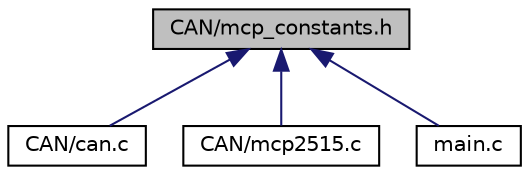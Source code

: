 digraph "CAN/mcp_constants.h"
{
 // LATEX_PDF_SIZE
  edge [fontname="Helvetica",fontsize="10",labelfontname="Helvetica",labelfontsize="10"];
  node [fontname="Helvetica",fontsize="10",shape=record];
  Node1 [label="CAN/mcp_constants.h",height=0.2,width=0.4,color="black", fillcolor="grey75", style="filled", fontcolor="black",tooltip="This file contains constants that are specific to the MCP2515."];
  Node1 -> Node2 [dir="back",color="midnightblue",fontsize="10",style="solid",fontname="Helvetica"];
  Node2 [label="CAN/can.c",height=0.2,width=0.4,color="black", fillcolor="white", style="filled",URL="$can_8c_source.html",tooltip=" "];
  Node1 -> Node3 [dir="back",color="midnightblue",fontsize="10",style="solid",fontname="Helvetica"];
  Node3 [label="CAN/mcp2515.c",height=0.2,width=0.4,color="black", fillcolor="white", style="filled",URL="$mcp2515_8c_source.html",tooltip=" "];
  Node1 -> Node4 [dir="back",color="midnightblue",fontsize="10",style="solid",fontname="Helvetica"];
  Node4 [label="main.c",height=0.2,width=0.4,color="black", fillcolor="white", style="filled",URL="$main_8c.html",tooltip="The main function for running the code of the application."];
}

